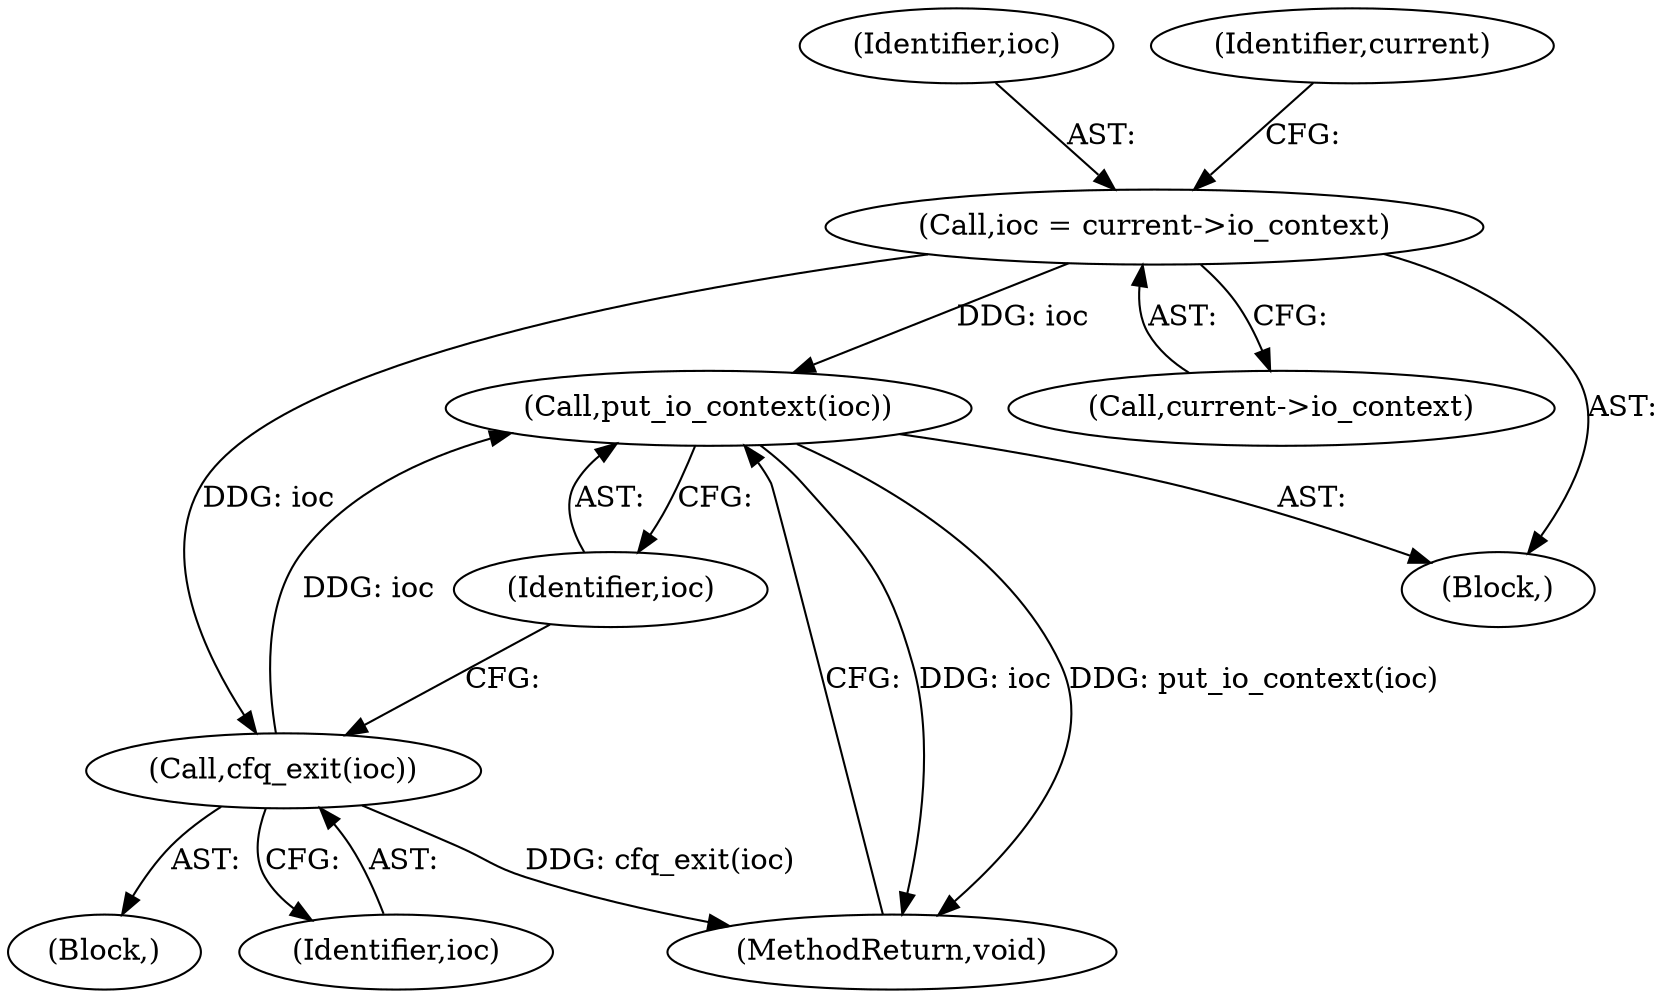 digraph "0_linux_61cc74fbb87af6aa551a06a370590c9bc07e29d9@pointer" {
"1000141" [label="(Call,put_io_context(ioc))"];
"1000106" [label="(Call,ioc = current->io_context)"];
"1000139" [label="(Call,cfq_exit(ioc))"];
"1000108" [label="(Call,current->io_context)"];
"1000107" [label="(Identifier,ioc)"];
"1000142" [label="(Identifier,ioc)"];
"1000139" [label="(Call,cfq_exit(ioc))"];
"1000143" [label="(MethodReturn,void)"];
"1000124" [label="(Block,)"];
"1000102" [label="(Block,)"];
"1000113" [label="(Identifier,current)"];
"1000141" [label="(Call,put_io_context(ioc))"];
"1000106" [label="(Call,ioc = current->io_context)"];
"1000140" [label="(Identifier,ioc)"];
"1000141" -> "1000102"  [label="AST: "];
"1000141" -> "1000142"  [label="CFG: "];
"1000142" -> "1000141"  [label="AST: "];
"1000143" -> "1000141"  [label="CFG: "];
"1000141" -> "1000143"  [label="DDG: ioc"];
"1000141" -> "1000143"  [label="DDG: put_io_context(ioc)"];
"1000106" -> "1000141"  [label="DDG: ioc"];
"1000139" -> "1000141"  [label="DDG: ioc"];
"1000106" -> "1000102"  [label="AST: "];
"1000106" -> "1000108"  [label="CFG: "];
"1000107" -> "1000106"  [label="AST: "];
"1000108" -> "1000106"  [label="AST: "];
"1000113" -> "1000106"  [label="CFG: "];
"1000106" -> "1000139"  [label="DDG: ioc"];
"1000139" -> "1000124"  [label="AST: "];
"1000139" -> "1000140"  [label="CFG: "];
"1000140" -> "1000139"  [label="AST: "];
"1000142" -> "1000139"  [label="CFG: "];
"1000139" -> "1000143"  [label="DDG: cfq_exit(ioc)"];
}
